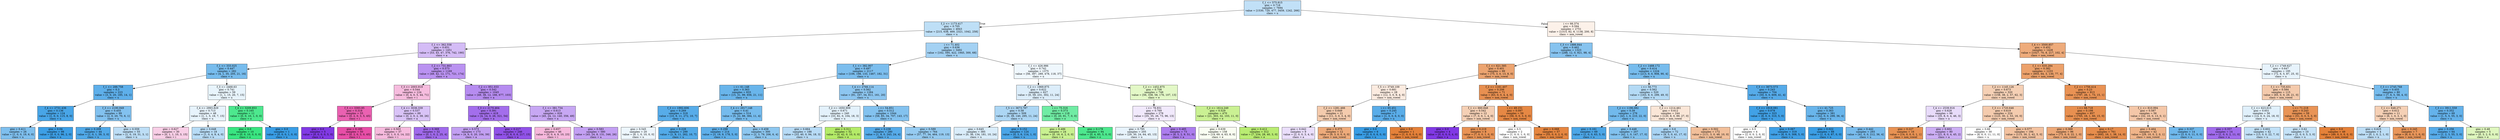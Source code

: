 digraph Tree {
node [shape=box, style="filled", color="black"] ;
0 [label="f_1 <= 575.815\ngini = 0.718\nsamples = 7694\nvalue = [1530, 720, 477, 3459, 1242, 266]\nclass = u", fillcolor="#c1e0f7"] ;
1 [label="f_2 <= 1173.417\ngini = 0.705\nsamples = 4943\nvalue = [215, 638, 469, 2321, 1042, 258]\nclass = u", fillcolor="#bedff6"] ;
0 -> 1 [labeldistance=2.5, labelangle=45, headlabel="True"] ;
2 [label="f_1 <= 362.558\ngini = 0.651\nsamples = 1451\nvalue = [53, 43, 47, 376, 742, 190]\nclass = a", fillcolor="#d4bcf6"] ;
1 -> 2 ;
3 [label="f_1 <= 333.025\ngini = 0.447\nsamples = 282\nvalue = [4, 1, 35, 205, 21, 16]\nclass = u", fillcolor="#77bced"] ;
2 -> 3 ;
4 [label="f_1 <= 288.758\ngini = 0.3\nsamples = 223\nvalue = [3, 0, 20, 185, 14, 1]\nclass = u", fillcolor="#5eafea"] ;
3 -> 4 ;
5 [label="f_4 <= 2731.436\ngini = 0.136\nsamples = 124\nvalue = [1, 0, 0, 115, 8, 0]\nclass = u", fillcolor="#48a5e7"] ;
4 -> 5 ;
6 [label="gini = 0.411\nsamples = 26\nvalue = [1, 0, 0, 19, 6, 0]\nclass = u", fillcolor="#7ebfee"] ;
5 -> 6 ;
7 [label="gini = 0.04\nsamples = 98\nvalue = [0, 0, 0, 96, 2, 0]\nclass = u", fillcolor="#3d9fe6"] ;
5 -> 7 ;
8 [label="f_3 <= 2190.949\ngini = 0.455\nsamples = 99\nvalue = [2, 0, 20, 70, 6, 1]\nclass = u", fillcolor="#82c1ef"] ;
4 -> 8 ;
9 [label="gini = 0.209\nsamples = 44\nvalue = [1, 0, 1, 39, 3, 0]\nclass = u", fillcolor="#51a9e8"] ;
8 -> 9 ;
10 [label="gini = 0.559\nsamples = 55\nvalue = [1, 0, 19, 31, 3, 1]\nclass = u", fillcolor="#bddef6"] ;
8 -> 10 ;
11 [label="f_3 <= 2468.63\ngini = 0.741\nsamples = 59\nvalue = [1, 1, 15, 20, 7, 15]\nclass = u", fillcolor="#e8f4fc"] ;
3 -> 11 ;
12 [label="f_4 <= 2993.829\ngini = 0.713\nsamples = 48\nvalue = [1, 1, 5, 19, 7, 15]\nclass = u", fillcolor="#e7f3fc"] ;
11 -> 12 ;
13 [label="gini = 0.627\nsamples = 30\nvalue = [0, 1, 1, 10, 3, 15]\nclass = i", fillcolor="#f8cee6"] ;
12 -> 13 ;
14 [label="gini = 0.648\nsamples = 18\nvalue = [1, 0, 4, 9, 4, 0]\nclass = u", fillcolor="#b8dcf6"] ;
12 -> 14 ;
15 [label="f_4 <= 3209.853\ngini = 0.165\nsamples = 11\nvalue = [0, 0, 10, 1, 0, 0]\nclass = o", fillcolor="#4de88e"] ;
11 -> 15 ;
16 [label="gini = 0.0\nsamples = 10\nvalue = [0, 0, 10, 0, 0, 0]\nclass = o", fillcolor="#39e581"] ;
15 -> 16 ;
17 [label="gini = 0.0\nsamples = 1\nvalue = [0, 0, 0, 1, 0, 0]\nclass = u", fillcolor="#399de5"] ;
15 -> 17 ;
18 [label="f_2 <= 731.663\ngini = 0.573\nsamples = 1169\nvalue = [49, 42, 12, 171, 721, 174]\nclass = a", fillcolor="#ba92f1"] ;
2 -> 18 ;
19 [label="f_3 <= 2003.919\ngini = 0.544\nsamples = 124\nvalue = [0, 4, 0, 5, 44, 71]\nclass = i", fillcolor="#f6bcde"] ;
18 -> 19 ;
20 [label="f_5 <= 3393.85\ngini = 0.318\nsamples = 55\nvalue = [0, 2, 0, 3, 5, 45]\nclass = i", fillcolor="#ea61b1"] ;
19 -> 20 ;
21 [label="gini = 0.0\nsamples = 5\nvalue = [0, 0, 0, 0, 5, 0]\nclass = a", fillcolor="#8139e5"] ;
20 -> 21 ;
22 [label="gini = 0.185\nsamples = 50\nvalue = [0, 2, 0, 3, 0, 45]\nclass = i", fillcolor="#e84ea7"] ;
20 -> 22 ;
23 [label="f_4 <= 3036.339\ngini = 0.537\nsamples = 69\nvalue = [0, 2, 0, 2, 39, 26]\nclass = a", fillcolor="#d9c3f7"] ;
19 -> 23 ;
24 [label="gini = 0.503\nsamples = 37\nvalue = [0, 1, 0, 0, 14, 22]\nclass = i", fillcolor="#f6badd"] ;
23 -> 24 ;
25 [label="gini = 0.369\nsamples = 32\nvalue = [0, 1, 0, 2, 25, 4]\nclass = a", fillcolor="#a06aec"] ;
23 -> 25 ;
26 [label="f_2 <= 951.033\ngini = 0.542\nsamples = 1045\nvalue = [49, 38, 12, 166, 677, 103]\nclass = a", fillcolor="#b68cf0"] ;
18 -> 26 ;
27 [label="f_3 <= 2170.464\ngini = 0.391\nsamples = 419\nvalue = [4, 14, 0, 26, 321, 54]\nclass = a", fillcolor="#a36eec"] ;
26 -> 27 ;
28 [label="gini = 0.573\nsamples = 173\nvalue = [4, 6, 0, 20, 104, 39]\nclass = a", fillcolor="#c29ff2"] ;
27 -> 28 ;
29 [label="gini = 0.217\nsamples = 246\nvalue = [0, 8, 0, 6, 217, 15]\nclass = a", fillcolor="#9152e8"] ;
27 -> 29 ;
30 [label="f_1 <= 381.734\ngini = 0.613\nsamples = 626\nvalue = [45, 24, 12, 140, 356, 49]\nclass = a", fillcolor="#c7a7f3"] ;
26 -> 30 ;
31 [label="gini = 0.657\nsamples = 46\nvalue = [0, 0, 4, 9, 10, 23]\nclass = i", fillcolor="#f6b8dc"] ;
30 -> 31 ;
32 [label="gini = 0.583\nsamples = 580\nvalue = [45, 24, 8, 131, 346, 26]\nclass = a", fillcolor="#c3a0f3"] ;
30 -> 32 ;
33 [label="i <= 71.402\ngini = 0.636\nsamples = 3492\nvalue = [162, 595, 422, 1945, 300, 68]\nclass = u", fillcolor="#a3d1f3"] ;
1 -> 33 ;
34 [label="f_1 <= 382.907\ngini = 0.497\nsamples = 2117\nvalue = [106, 198, 133, 1467, 182, 31]\nclass = u", fillcolor="#7cbeee"] ;
33 -> 34 ;
35 [label="i <= 61.148\ngini = 0.363\nsamples = 833\nvalue = [15, 31, 99, 656, 21, 11]\nclass = u", fillcolor="#69b5eb"] ;
34 -> 35 ;
36 [label="f_3 <= 1992.606\ngini = 0.269\nsamples = 319\nvalue = [10, 9, 11, 272, 10, 7]\nclass = u", fillcolor="#57ace9"] ;
35 -> 36 ;
37 [label="gini = 0.545\nsamples = 20\nvalue = [9, 1, 0, 10, 0, 0]\nclass = u", fillcolor="#edf6fd"] ;
36 -> 37 ;
38 [label="gini = 0.228\nsamples = 299\nvalue = [1, 8, 11, 262, 10, 7]\nclass = u", fillcolor="#52aae8"] ;
36 -> 38 ;
39 [label="f_4 <= 2917.148\ngini = 0.41\nsamples = 514\nvalue = [5, 22, 88, 384, 11, 4]\nclass = u", fillcolor="#75bbed"] ;
35 -> 39 ;
40 [label="gini = 0.298\nsamples = 214\nvalue = [3, 19, 9, 178, 5, 0]\nclass = u", fillcolor="#5eafea"] ;
39 -> 40 ;
41 [label="gini = 0.458\nsamples = 300\nvalue = [2, 3, 79, 206, 6, 4]\nclass = u", fillcolor="#8dc7f0"] ;
39 -> 41 ;
42 [label="f_4 <= 2766.114\ngini = 0.562\nsamples = 1284\nvalue = [91, 167, 34, 811, 161, 20]\nclass = u", fillcolor="#8dc6f0"] ;
34 -> 42 ;
43 [label="f_2 <= 1650.909\ngini = 0.671\nsamples = 240\nvalue = [33, 82, 0, 104, 18, 3]\nclass = u", fillcolor="#e3f1fb"] ;
42 -> 43 ;
44 [label="gini = 0.664\nsamples = 188\nvalue = [33, 40, 0, 94, 18, 3]\nclass = u", fillcolor="#b7dbf6"] ;
43 -> 44 ;
45 [label="gini = 0.311\nsamples = 52\nvalue = [0, 42, 0, 10, 0, 0]\nclass = e", fillcolor="#b4eb68"] ;
43 -> 45 ;
46 [label="i <= 54.851\ngini = 0.512\nsamples = 1044\nvalue = [58, 85, 34, 707, 143, 17]\nclass = u", fillcolor="#83c2ef"] ;
42 -> 46 ;
47 [label="gini = 0.238\nsamples = 280\nvalue = [1, 8, 0, 243, 24, 4]\nclass = u", fillcolor="#56abe9"] ;
46 -> 47 ;
48 [label="gini = 0.589\nsamples = 764\nvalue = [57, 77, 34, 464, 119, 13]\nclass = u", fillcolor="#95cbf1"] ;
46 -> 48 ;
49 [label="f_1 <= 426.986\ngini = 0.742\nsamples = 1375\nvalue = [56, 397, 289, 478, 118, 37]\nclass = u", fillcolor="#eff7fd"] ;
33 -> 49 ;
50 [label="f_2 <= 1969.875\ngini = 0.622\nsamples = 627\nvalue = [0, 59, 231, 302, 11, 24]\nclass = u", fillcolor="#dcedfa"] ;
49 -> 50 ;
51 [label="f_5 <= 3673.787\ngini = 0.58\nsamples = 509\nvalue = [0, 39, 140, 295, 11, 24]\nclass = u", fillcolor="#acd6f4"] ;
50 -> 51 ;
52 [label="gini = 0.645\nsamples = 385\nvalue = [0, 36, 134, 181, 10, 24]\nclass = u", fillcolor="#daedfa"] ;
51 -> 52 ;
53 [label="gini = 0.152\nsamples = 124\nvalue = [0, 3, 6, 114, 1, 0]\nclass = u", fillcolor="#4aa5e7"] ;
51 -> 53 ;
54 [label="i <= 75.316\ngini = 0.373\nsamples = 118\nvalue = [0, 20, 91, 7, 0, 0]\nclass = o", fillcolor="#70eca4"] ;
50 -> 54 ;
55 [label="gini = 0.486\nsamples = 24\nvalue = [0, 16, 6, 2, 0, 0]\nclass = e", fillcolor="#c9f191"] ;
54 -> 55 ;
56 [label="gini = 0.178\nsamples = 94\nvalue = [0, 4, 85, 5, 0, 0]\nclass = o", fillcolor="#4de88e"] ;
54 -> 56 ;
57 [label="f_2 <= 1452.875\ngini = 0.708\nsamples = 748\nvalue = [56, 338, 58, 176, 107, 13]\nclass = e", fillcolor="#e3f8c7"] ;
49 -> 57 ;
58 [label="i <= 78.931\ngini = 0.769\nsamples = 278\nvalue = [35, 35, 26, 73, 96, 13]\nclass = a", fillcolor="#f1e9fc"] ;
57 -> 58 ;
59 [label="gini = 0.795\nsamples = 205\nvalue = [29, 30, 24, 64, 45, 13]\nclass = u", fillcolor="#e7f3fc"] ;
58 -> 59 ;
60 [label="gini = 0.485\nsamples = 73\nvalue = [6, 5, 2, 9, 51, 0]\nclass = a", fillcolor="#ac7dee"] ;
58 -> 60 ;
61 [label="f_2 <= 1614.249\ngini = 0.529\nsamples = 470\nvalue = [21, 303, 32, 103, 11, 0]\nclass = e", fillcolor="#caf193"] ;
57 -> 61 ;
62 [label="gini = 0.639\nsamples = 158\nvalue = [14, 69, 4, 63, 8, 0]\nclass = e", fillcolor="#f9fdf2"] ;
61 -> 62 ;
63 [label="gini = 0.412\nsamples = 312\nvalue = [7, 234, 28, 40, 3, 0]\nclass = e", fillcolor="#b9ec72"] ;
61 -> 63 ;
64 [label="i <= 66.374\ngini = 0.594\nsamples = 2751\nvalue = [1315, 82, 8, 1138, 200, 8]\nclass = non_vowel", fillcolor="#fcf1e9"] ;
0 -> 64 [labeldistance=2.5, labelangle=-45, headlabel="False"] ;
65 [label="f_3 <= 1886.844\ngini = 0.462\nsamples = 1323\nvalue = [288, 12, 0, 921, 98, 4]\nclass = u", fillcolor="#86c3ef"] ;
64 -> 65 ;
66 [label="f_1 <= 621.585\ngini = 0.401\nsamples = 99\nvalue = [75, 3, 0, 13, 8, 0]\nclass = non_vowel", fillcolor="#eca470"] ;
65 -> 66 ;
67 [label="f_5 <= 3749.109\ngini = 0.681\nsamples = 28\nvalue = [12, 3, 0, 9, 4, 0]\nclass = non_vowel", fillcolor="#fbebe0"] ;
66 -> 67 ;
68 [label="f_2 <= 1281.466\ngini = 0.649\nsamples = 21\nvalue = [11, 3, 0, 3, 4, 0]\nclass = non_vowel", fillcolor="#f4cbad"] ;
67 -> 68 ;
69 [label="gini = 0.642\nsamples = 9\nvalue = [2, 0, 0, 3, 4, 0]\nclass = a", fillcolor="#eadefb"] ;
68 -> 69 ;
70 [label="gini = 0.375\nsamples = 12\nvalue = [9, 3, 0, 0, 0, 0]\nclass = non_vowel", fillcolor="#eeab7b"] ;
68 -> 70 ;
71 [label="i <= 65.451\ngini = 0.245\nsamples = 7\nvalue = [1, 0, 0, 6, 0, 0]\nclass = u", fillcolor="#5aade9"] ;
67 -> 71 ;
72 [label="gini = 0.0\nsamples = 6\nvalue = [0, 0, 0, 6, 0, 0]\nclass = u", fillcolor="#399de5"] ;
71 -> 72 ;
73 [label="gini = 0.0\nsamples = 1\nvalue = [1, 0, 0, 0, 0, 0]\nclass = non_vowel", fillcolor="#e58139"] ;
71 -> 73 ;
74 [label="f_2 <= 1161.407\ngini = 0.206\nsamples = 71\nvalue = [63, 0, 0, 4, 4, 0]\nclass = non_vowel", fillcolor="#e89051"] ;
66 -> 74 ;
75 [label="f_1 <= 660.848\ngini = 0.542\nsamples = 12\nvalue = [7, 0, 0, 1, 4, 0]\nclass = non_vowel", fillcolor="#f5d0b5"] ;
74 -> 75 ;
76 [label="gini = 0.0\nsamples = 4\nvalue = [0, 0, 0, 0, 4, 0]\nclass = a", fillcolor="#8139e5"] ;
75 -> 76 ;
77 [label="gini = 0.219\nsamples = 8\nvalue = [7, 0, 0, 1, 0, 0]\nclass = non_vowel", fillcolor="#e99355"] ;
75 -> 77 ;
78 [label="i <= 49.151\ngini = 0.097\nsamples = 59\nvalue = [56, 0, 0, 3, 0, 0]\nclass = non_vowel", fillcolor="#e68844"] ;
74 -> 78 ;
79 [label="gini = 0.5\nsamples = 2\nvalue = [1, 0, 0, 1, 0, 0]\nclass = non_vowel", fillcolor="#ffffff"] ;
78 -> 79 ;
80 [label="gini = 0.068\nsamples = 57\nvalue = [55, 0, 0, 2, 0, 0]\nclass = non_vowel", fillcolor="#e68640"] ;
78 -> 80 ;
81 [label="f_2 <= 1488.172\ngini = 0.414\nsamples = 1224\nvalue = [213, 9, 0, 908, 90, 4]\nclass = u", fillcolor="#77bced"] ;
65 -> 81 ;
82 [label="i <= 56.773\ngini = 0.562\nsamples = 520\nvalue = [163, 9, 0, 299, 49, 0]\nclass = u", fillcolor="#b4daf5"] ;
81 -> 82 ;
83 [label="f_2 <= 1196.082\ngini = 0.39\nsamples = 276\nvalue = [43, 1, 0, 210, 22, 0]\nclass = u", fillcolor="#71b9ec"] ;
82 -> 83 ;
84 [label="gini = 0.161\nsamples = 69\nvalue = [1, 0, 0, 63, 5, 0]\nclass = u", fillcolor="#4ca6e7"] ;
83 -> 84 ;
85 [label="gini = 0.448\nsamples = 207\nvalue = [42, 1, 0, 147, 17, 0]\nclass = u", fillcolor="#81c1ee"] ;
83 -> 85 ;
86 [label="f_2 <= 1214.461\ngini = 0.612\nsamples = 244\nvalue = [120, 8, 0, 89, 27, 0]\nclass = non_vowel", fillcolor="#fae6d7"] ;
82 -> 86 ;
87 [label="gini = 0.6\nsamples = 72\nvalue = [9, 5, 0, 41, 17, 0]\nclass = u", fillcolor="#a9d4f4"] ;
86 -> 87 ;
88 [label="gini = 0.502\nsamples = 172\nvalue = [111, 3, 0, 48, 10, 0]\nclass = non_vowel", fillcolor="#f2bf9a"] ;
86 -> 88 ;
89 [label="f_5 <= 3673.573\ngini = 0.243\nsamples = 704\nvalue = [50, 0, 0, 609, 41, 4]\nclass = u", fillcolor="#56abe9"] ;
81 -> 89 ;
90 [label="f_3 <= 1918.081\ngini = 0.078\nsamples = 323\nvalue = [8, 0, 0, 310, 5, 0]\nclass = u", fillcolor="#41a1e6"] ;
89 -> 90 ;
91 [label="gini = 0.5\nsamples = 4\nvalue = [2, 0, 0, 2, 0, 0]\nclass = non_vowel", fillcolor="#ffffff"] ;
90 -> 91 ;
92 [label="gini = 0.067\nsamples = 319\nvalue = [6, 0, 0, 308, 5, 0]\nclass = u", fillcolor="#40a0e6"] ;
90 -> 92 ;
93 [label="i <= 41.725\ngini = 0.363\nsamples = 381\nvalue = [42, 0, 0, 299, 36, 4]\nclass = u", fillcolor="#69b5eb"] ;
89 -> 93 ;
94 [label="gini = 0.022\nsamples = 88\nvalue = [1, 0, 0, 87, 0, 0]\nclass = u", fillcolor="#3b9ee5"] ;
93 -> 94 ;
95 [label="gini = 0.442\nsamples = 293\nvalue = [41, 0, 0, 212, 36, 4]\nclass = u", fillcolor="#79bced"] ;
93 -> 95 ;
96 [label="f_4 <= 3500.857\ngini = 0.452\nsamples = 1428\nvalue = [1027, 70, 8, 217, 102, 4]\nclass = non_vowel", fillcolor="#eeab7b"] ;
64 -> 96 ;
97 [label="f_1 <= 635.284\ngini = 0.382\nsamples = 1233\nvalue = [955, 64, 3, 130, 77, 4]\nclass = non_vowel", fillcolor="#eca16b"] ;
96 -> 97 ;
98 [label="f_2 <= 1145.126\ngini = 0.673\nsamples = 320\nvalue = [158, 38, 2, 57, 62, 3]\nclass = non_vowel", fillcolor="#f5d0b5"] ;
97 -> 98 ;
99 [label="f_4 <= 2539.916\ngini = 0.628\nsamples = 96\nvalue = [35, 8, 0, 4, 46, 3]\nclass = a", fillcolor="#e8dbfa"] ;
98 -> 99 ;
100 [label="gini = 0.227\nsamples = 16\nvalue = [14, 0, 0, 0, 1, 1]\nclass = non_vowel", fillcolor="#e89253"] ;
99 -> 100 ;
101 [label="gini = 0.602\nsamples = 80\nvalue = [21, 8, 0, 4, 45, 2]\nclass = a", fillcolor="#ccaef4"] ;
99 -> 101 ;
102 [label="f_3 <= 1720.646\ngini = 0.619\nsamples = 224\nvalue = [123, 30, 2, 53, 16, 0]\nclass = non_vowel", fillcolor="#f4cbae"] ;
98 -> 102 ;
103 [label="gini = 0.66\nsamples = 30\nvalue = [8, 0, 0, 11, 11, 0]\nclass = u", fillcolor="#ffffff"] ;
102 -> 103 ;
104 [label="gini = 0.577\nsamples = 194\nvalue = [115, 30, 2, 42, 5, 0]\nclass = non_vowel", fillcolor="#f3c2a0"] ;
102 -> 104 ;
105 [label="f_2 <= 1756.414\ngini = 0.23\nsamples = 913\nvalue = [797, 26, 1, 73, 15, 1]\nclass = non_vowel", fillcolor="#e99254"] ;
97 -> 105 ;
106 [label="i <= 68.718\ngini = 0.198\nsamples = 857\nvalue = [765, 16, 1, 60, 15, 0]\nclass = non_vowel", fillcolor="#e89050"] ;
105 -> 106 ;
107 [label="gini = 0.369\nsamples = 96\nvalue = [73, 0, 0, 22, 1, 0]\nclass = non_vowel", fillcolor="#eda877"] ;
106 -> 107 ;
108 [label="gini = 0.17\nsamples = 761\nvalue = [692, 16, 1, 38, 14, 0]\nclass = non_vowel", fillcolor="#e78d4c"] ;
106 -> 108 ;
109 [label="f_1 <= 810.994\ngini = 0.587\nsamples = 56\nvalue = [32, 10, 0, 13, 0, 1]\nclass = non_vowel", fillcolor="#f4c7a8"] ;
105 -> 109 ;
110 [label="gini = 0.464\nsamples = 42\nvalue = [29, 10, 0, 2, 0, 1]\nclass = non_vowel", fillcolor="#f0b489"] ;
109 -> 110 ;
111 [label="gini = 0.337\nsamples = 14\nvalue = [3, 0, 0, 11, 0, 0]\nclass = u", fillcolor="#6fb8ec"] ;
109 -> 111 ;
112 [label="f_2 <= 1749.627\ngini = 0.647\nsamples = 195\nvalue = [72, 6, 5, 87, 25, 0]\nclass = u", fillcolor="#e7f3fc"] ;
96 -> 112 ;
113 [label="f_1 <= 735.631\ngini = 0.584\nsamples = 115\nvalue = [65, 0, 0, 29, 21, 0]\nclass = non_vowel", fillcolor="#f4caac"] ;
112 -> 113 ;
114 [label="f_1 <= 623.615\ngini = 0.651\nsamples = 56\nvalue = [14, 0, 0, 24, 18, 0]\nclass = u", fillcolor="#e0f0fb"] ;
113 -> 114 ;
115 [label="gini = 0.357\nsamples = 14\nvalue = [1, 0, 0, 2, 11, 0]\nclass = a", fillcolor="#a06bec"] ;
114 -> 115 ;
116 [label="gini = 0.602\nsamples = 42\nvalue = [13, 0, 0, 22, 7, 0]\nclass = u", fillcolor="#c2e1f7"] ;
114 -> 116 ;
117 [label="i <= 71.218\ngini = 0.243\nsamples = 59\nvalue = [51, 0, 0, 5, 3, 0]\nclass = non_vowel", fillcolor="#e99456"] ;
113 -> 117 ;
118 [label="gini = 0.62\nsamples = 10\nvalue = [2, 0, 0, 5, 3, 0]\nclass = u", fillcolor="#c6e3f8"] ;
117 -> 118 ;
119 [label="gini = 0.0\nsamples = 49\nvalue = [49, 0, 0, 0, 0, 0]\nclass = non_vowel", fillcolor="#e58139"] ;
117 -> 119 ;
120 [label="f_3 <= 2745.768\ngini = 0.455\nsamples = 80\nvalue = [7, 6, 5, 58, 4, 0]\nclass = u", fillcolor="#75bbed"] ;
112 -> 120 ;
121 [label="f_1 <= 648.271\ngini = 0.612\nsamples = 11\nvalue = [6, 1, 0, 3, 1, 0]\nclass = non_vowel", fillcolor="#f5d0b5"] ;
120 -> 121 ;
122 [label="gini = 0.625\nsamples = 4\nvalue = [0, 1, 0, 2, 1, 0]\nclass = u", fillcolor="#bddef6"] ;
121 -> 122 ;
123 [label="gini = 0.245\nsamples = 7\nvalue = [6, 0, 0, 1, 0, 0]\nclass = non_vowel", fillcolor="#e9965a"] ;
121 -> 123 ;
124 [label="f_3 <= 3911.559\ngini = 0.352\nsamples = 69\nvalue = [1, 5, 5, 55, 3, 0]\nclass = u", fillcolor="#64b2eb"] ;
120 -> 124 ;
125 [label="gini = 0.256\nsamples = 64\nvalue = [1, 2, 3, 55, 3, 0]\nclass = u", fillcolor="#56abe9"] ;
124 -> 125 ;
126 [label="gini = 0.48\nsamples = 5\nvalue = [0, 3, 2, 0, 0, 0]\nclass = e", fillcolor="#def6bd"] ;
124 -> 126 ;
}